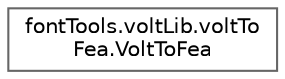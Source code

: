 digraph "Graphical Class Hierarchy"
{
 // LATEX_PDF_SIZE
  bgcolor="transparent";
  edge [fontname=Helvetica,fontsize=10,labelfontname=Helvetica,labelfontsize=10];
  node [fontname=Helvetica,fontsize=10,shape=box,height=0.2,width=0.4];
  rankdir="LR";
  Node0 [id="Node000000",label="fontTools.voltLib.voltTo\lFea.VoltToFea",height=0.2,width=0.4,color="grey40", fillcolor="white", style="filled",URL="$d2/dd7/classfontTools_1_1voltLib_1_1voltToFea_1_1VoltToFea.html",tooltip=" "];
}
